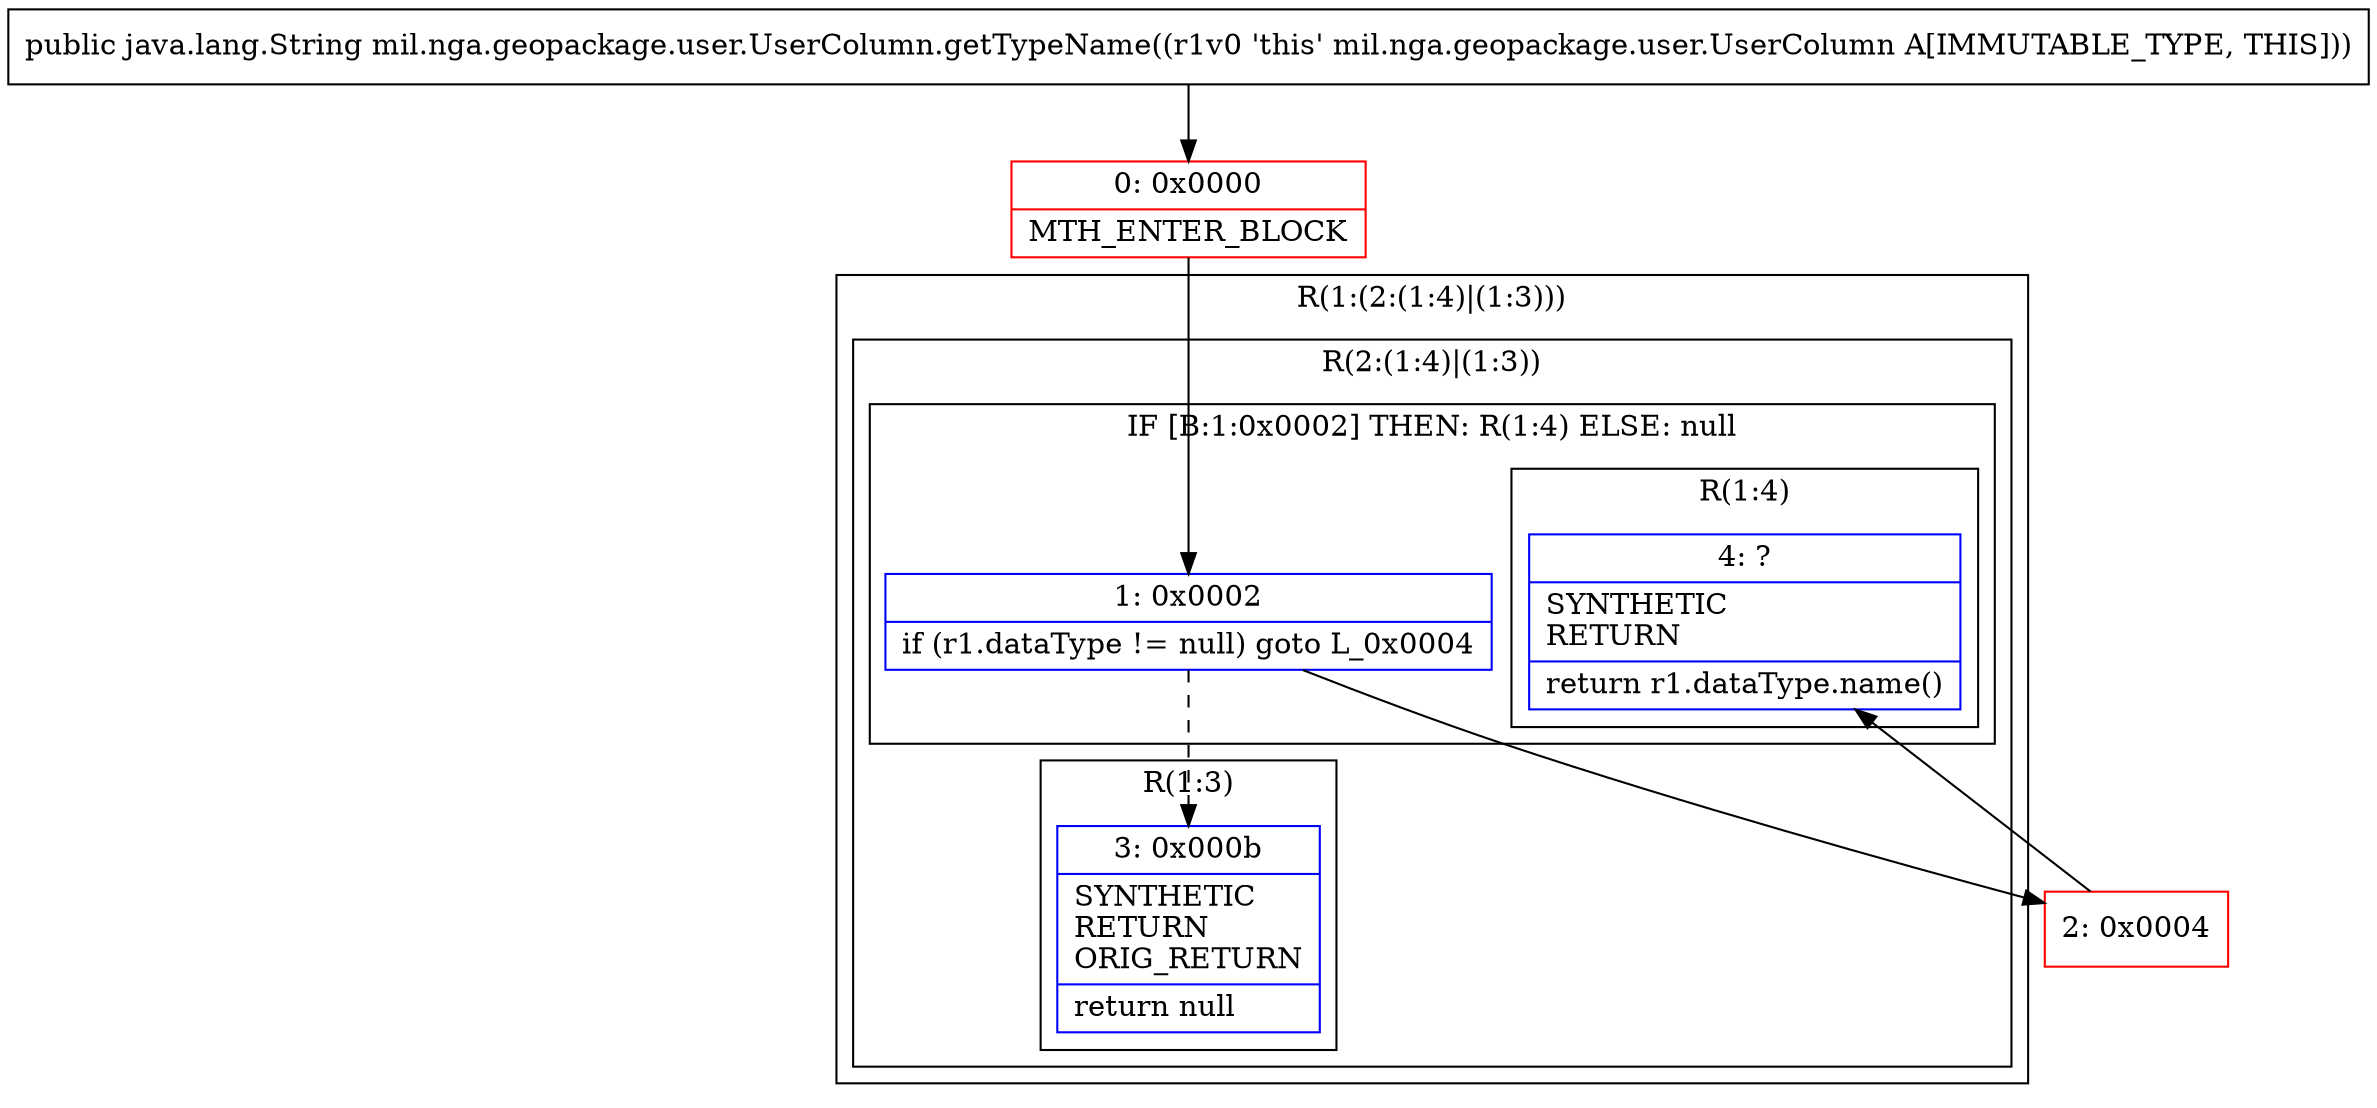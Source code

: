 digraph "CFG formil.nga.geopackage.user.UserColumn.getTypeName()Ljava\/lang\/String;" {
subgraph cluster_Region_1376758993 {
label = "R(1:(2:(1:4)|(1:3)))";
node [shape=record,color=blue];
subgraph cluster_Region_1877507269 {
label = "R(2:(1:4)|(1:3))";
node [shape=record,color=blue];
subgraph cluster_IfRegion_2090960089 {
label = "IF [B:1:0x0002] THEN: R(1:4) ELSE: null";
node [shape=record,color=blue];
Node_1 [shape=record,label="{1\:\ 0x0002|if (r1.dataType != null) goto L_0x0004\l}"];
subgraph cluster_Region_1796065282 {
label = "R(1:4)";
node [shape=record,color=blue];
Node_4 [shape=record,label="{4\:\ ?|SYNTHETIC\lRETURN\l|return r1.dataType.name()\l}"];
}
}
subgraph cluster_Region_1145804950 {
label = "R(1:3)";
node [shape=record,color=blue];
Node_3 [shape=record,label="{3\:\ 0x000b|SYNTHETIC\lRETURN\lORIG_RETURN\l|return null\l}"];
}
}
}
Node_0 [shape=record,color=red,label="{0\:\ 0x0000|MTH_ENTER_BLOCK\l}"];
Node_2 [shape=record,color=red,label="{2\:\ 0x0004}"];
MethodNode[shape=record,label="{public java.lang.String mil.nga.geopackage.user.UserColumn.getTypeName((r1v0 'this' mil.nga.geopackage.user.UserColumn A[IMMUTABLE_TYPE, THIS])) }"];
MethodNode -> Node_0;
Node_1 -> Node_2;
Node_1 -> Node_3[style=dashed];
Node_0 -> Node_1;
Node_2 -> Node_4;
}

